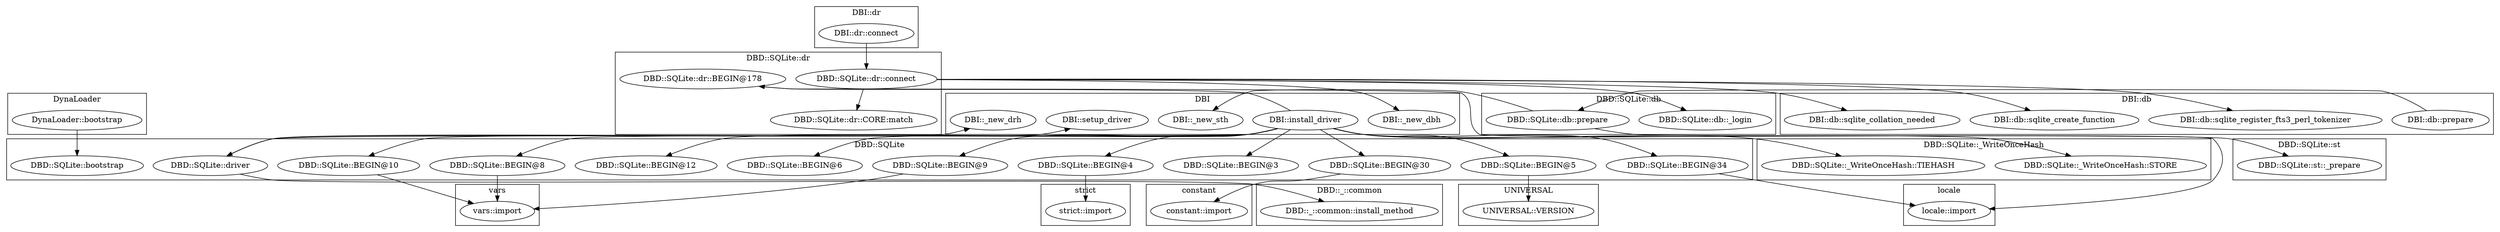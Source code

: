 digraph {
graph [overlap=false]
subgraph cluster_DBD_SQLite_st {
	label="DBD::SQLite::st";
	"DBD::SQLite::st::_prepare";
}
subgraph cluster_DynaLoader {
	label="DynaLoader";
	"DynaLoader::bootstrap";
}
subgraph cluster_DBI {
	label="DBI";
	"DBI::_new_dbh";
	"DBI::install_driver";
	"DBI::_new_sth";
	"DBI::setup_driver";
	"DBI::_new_drh";
}
subgraph cluster_vars {
	label="vars";
	"vars::import";
}
subgraph cluster_strict {
	label="strict";
	"strict::import";
}
subgraph cluster_DBD_SQLite_dr {
	label="DBD::SQLite::dr";
	"DBD::SQLite::dr::BEGIN@178";
	"DBD::SQLite::dr::connect";
	"DBD::SQLite::dr::CORE:match";
}
subgraph cluster_DBD_SQLite_db {
	label="DBD::SQLite::db";
	"DBD::SQLite::db::_login";
	"DBD::SQLite::db::prepare";
}
subgraph cluster_DBI_dr {
	label="DBI::dr";
	"DBI::dr::connect";
}
subgraph cluster_constant {
	label="constant";
	"constant::import";
}
subgraph cluster_DBD___common {
	label="DBD::_::common";
	"DBD::_::common::install_method";
}
subgraph cluster_locale {
	label="locale";
	"locale::import";
}
subgraph cluster_DBI_db {
	label="DBI::db";
	"DBI::db::sqlite_create_function";
	"DBI::db::sqlite_collation_needed";
	"DBI::db::sqlite_register_fts3_perl_tokenizer";
	"DBI::db::prepare";
}
subgraph cluster_UNIVERSAL {
	label="UNIVERSAL";
	"UNIVERSAL::VERSION";
}
subgraph cluster_DBD_SQLite {
	label="DBD::SQLite";
	"DBD::SQLite::BEGIN@9";
	"DBD::SQLite::BEGIN@34";
	"DBD::SQLite::BEGIN@3";
	"DBD::SQLite::bootstrap";
	"DBD::SQLite::BEGIN@4";
	"DBD::SQLite::BEGIN@10";
	"DBD::SQLite::BEGIN@6";
	"DBD::SQLite::BEGIN@12";
	"DBD::SQLite::BEGIN@30";
	"DBD::SQLite::driver";
	"DBD::SQLite::BEGIN@8";
	"DBD::SQLite::BEGIN@5";
}
subgraph cluster_DBD_SQLite__WriteOnceHash {
	label="DBD::SQLite::_WriteOnceHash";
	"DBD::SQLite::_WriteOnceHash::STORE";
	"DBD::SQLite::_WriteOnceHash::TIEHASH";
}
"DBD::SQLite::dr::connect" -> "DBI::db::sqlite_collation_needed";
"DBI::install_driver" -> "DBD::SQLite::BEGIN@12";
"DBD::SQLite::dr::connect" -> "DBD::SQLite::dr::CORE:match";
"DBD::SQLite::dr::connect" -> "DBI::db::sqlite_create_function";
"DBD::SQLite::driver" -> "DBD::_::common::install_method";
"DBD::SQLite::dr::connect" -> "DBI::_new_dbh";
"DBI::install_driver" -> "DBD::SQLite::driver";
"DBD::SQLite::driver" -> "DBI::_new_drh";
"DBI::install_driver" -> "DBD::SQLite::BEGIN@8";
"DBI::db::prepare" -> "DBD::SQLite::db::prepare";
"DBD::SQLite::dr::connect" -> "DBI::db::sqlite_register_fts3_perl_tokenizer";
"DBI::install_driver" -> "DBD::SQLite::BEGIN@5";
"DBI::install_driver" -> "DBD::SQLite::BEGIN@3";
"DBD::SQLite::driver" -> "DBI::setup_driver";
"DBI::dr::connect" -> "DBD::SQLite::dr::connect";
"DBI::install_driver" -> "DBD::SQLite::_WriteOnceHash::STORE";
"DBD::SQLite::BEGIN@34" -> "locale::import";
"DBD::SQLite::dr::BEGIN@178" -> "locale::import";
"DBD::SQLite::db::prepare" -> "DBI::_new_sth";
"DBD::SQLite::BEGIN@30" -> "constant::import";
"DBI::install_driver" -> "DBD::SQLite::BEGIN@9";
"DBI::install_driver" -> "DBD::SQLite::BEGIN@34";
"DBD::SQLite::db::prepare" -> "DBD::SQLite::st::_prepare";
"DBI::install_driver" -> "DBD::SQLite::BEGIN@4";
"DBI::install_driver" -> "DBD::SQLite::dr::BEGIN@178";
"DBD::SQLite::dr::connect" -> "DBD::SQLite::db::_login";
"DBD::SQLite::BEGIN@9" -> "vars::import";
"DBD::SQLite::BEGIN@10" -> "vars::import";
"DBD::SQLite::BEGIN@8" -> "vars::import";
"DynaLoader::bootstrap" -> "DBD::SQLite::bootstrap";
"DBI::install_driver" -> "DBD::SQLite::_WriteOnceHash::TIEHASH";
"DBI::install_driver" -> "DBD::SQLite::BEGIN@10";
"DBI::install_driver" -> "DBD::SQLite::BEGIN@6";
"DBI::install_driver" -> "DBD::SQLite::BEGIN@30";
"DBD::SQLite::BEGIN@5" -> "UNIVERSAL::VERSION";
"DBD::SQLite::BEGIN@4" -> "strict::import";
}
